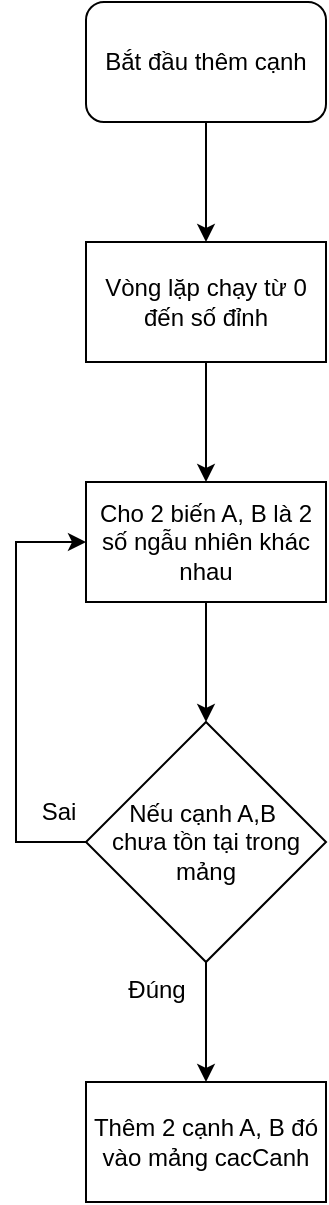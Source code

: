 <mxfile version="24.7.17">
  <diagram name="Page-1" id="cZbot5YHhy3ihLenk1QR">
    <mxGraphModel dx="1434" dy="844" grid="1" gridSize="10" guides="1" tooltips="1" connect="1" arrows="1" fold="1" page="1" pageScale="1" pageWidth="850" pageHeight="1100" math="0" shadow="0">
      <root>
        <mxCell id="0" />
        <mxCell id="1" parent="0" />
        <mxCell id="NvEaaiBdIXYQWw_dskpo-6" style="edgeStyle=orthogonalEdgeStyle;rounded=0;orthogonalLoop=1;jettySize=auto;html=1;exitX=0.5;exitY=1;exitDx=0;exitDy=0;entryX=0.5;entryY=0;entryDx=0;entryDy=0;" edge="1" parent="1" source="NvEaaiBdIXYQWw_dskpo-1" target="NvEaaiBdIXYQWw_dskpo-2">
          <mxGeometry relative="1" as="geometry" />
        </mxCell>
        <mxCell id="NvEaaiBdIXYQWw_dskpo-1" value="Bắt đầu thêm cạnh" style="rounded=1;whiteSpace=wrap;html=1;" vertex="1" parent="1">
          <mxGeometry x="365" y="20" width="120" height="60" as="geometry" />
        </mxCell>
        <mxCell id="NvEaaiBdIXYQWw_dskpo-7" style="edgeStyle=orthogonalEdgeStyle;rounded=0;orthogonalLoop=1;jettySize=auto;html=1;exitX=0.5;exitY=1;exitDx=0;exitDy=0;entryX=0.5;entryY=0;entryDx=0;entryDy=0;" edge="1" parent="1" source="NvEaaiBdIXYQWw_dskpo-2" target="NvEaaiBdIXYQWw_dskpo-3">
          <mxGeometry relative="1" as="geometry" />
        </mxCell>
        <mxCell id="NvEaaiBdIXYQWw_dskpo-2" value="Vòng lặp chạy từ 0 đến số đỉnh" style="rounded=0;whiteSpace=wrap;html=1;" vertex="1" parent="1">
          <mxGeometry x="365" y="140" width="120" height="60" as="geometry" />
        </mxCell>
        <mxCell id="NvEaaiBdIXYQWw_dskpo-8" style="edgeStyle=orthogonalEdgeStyle;rounded=0;orthogonalLoop=1;jettySize=auto;html=1;exitX=0.5;exitY=1;exitDx=0;exitDy=0;entryX=0.5;entryY=0;entryDx=0;entryDy=0;" edge="1" parent="1" source="NvEaaiBdIXYQWw_dskpo-3" target="NvEaaiBdIXYQWw_dskpo-4">
          <mxGeometry relative="1" as="geometry" />
        </mxCell>
        <mxCell id="NvEaaiBdIXYQWw_dskpo-3" value="Cho 2 biến A, B là 2 số ngẫu nhiên khác nhau" style="rounded=0;whiteSpace=wrap;html=1;" vertex="1" parent="1">
          <mxGeometry x="365" y="260" width="120" height="60" as="geometry" />
        </mxCell>
        <mxCell id="NvEaaiBdIXYQWw_dskpo-9" style="edgeStyle=orthogonalEdgeStyle;rounded=0;orthogonalLoop=1;jettySize=auto;html=1;exitX=0.5;exitY=1;exitDx=0;exitDy=0;entryX=0.5;entryY=0;entryDx=0;entryDy=0;" edge="1" parent="1" source="NvEaaiBdIXYQWw_dskpo-4" target="NvEaaiBdIXYQWw_dskpo-5">
          <mxGeometry relative="1" as="geometry" />
        </mxCell>
        <mxCell id="NvEaaiBdIXYQWw_dskpo-10" style="edgeStyle=orthogonalEdgeStyle;rounded=0;orthogonalLoop=1;jettySize=auto;html=1;exitX=0;exitY=0.5;exitDx=0;exitDy=0;entryX=0;entryY=0.5;entryDx=0;entryDy=0;" edge="1" parent="1" source="NvEaaiBdIXYQWw_dskpo-4" target="NvEaaiBdIXYQWw_dskpo-3">
          <mxGeometry relative="1" as="geometry">
            <Array as="points">
              <mxPoint x="330" y="440" />
              <mxPoint x="330" y="290" />
            </Array>
          </mxGeometry>
        </mxCell>
        <mxCell id="NvEaaiBdIXYQWw_dskpo-4" value="Nếu cạnh A,B&amp;nbsp;&lt;div&gt;chưa tồn tại trong mảng&lt;/div&gt;" style="rhombus;whiteSpace=wrap;html=1;" vertex="1" parent="1">
          <mxGeometry x="365" y="380" width="120" height="120" as="geometry" />
        </mxCell>
        <mxCell id="NvEaaiBdIXYQWw_dskpo-5" value="Thêm 2 cạnh A, B đó vào mảng cacCanh" style="rounded=0;whiteSpace=wrap;html=1;" vertex="1" parent="1">
          <mxGeometry x="365" y="560" width="120" height="60" as="geometry" />
        </mxCell>
        <mxCell id="NvEaaiBdIXYQWw_dskpo-11" value="Đúng" style="text;html=1;align=center;verticalAlign=middle;resizable=0;points=[];autosize=1;strokeColor=none;fillColor=none;" vertex="1" parent="1">
          <mxGeometry x="375" y="499" width="50" height="30" as="geometry" />
        </mxCell>
        <mxCell id="NvEaaiBdIXYQWw_dskpo-12" value="Sai" style="text;html=1;align=center;verticalAlign=middle;resizable=0;points=[];autosize=1;strokeColor=none;fillColor=none;" vertex="1" parent="1">
          <mxGeometry x="331" y="410" width="40" height="30" as="geometry" />
        </mxCell>
      </root>
    </mxGraphModel>
  </diagram>
</mxfile>
